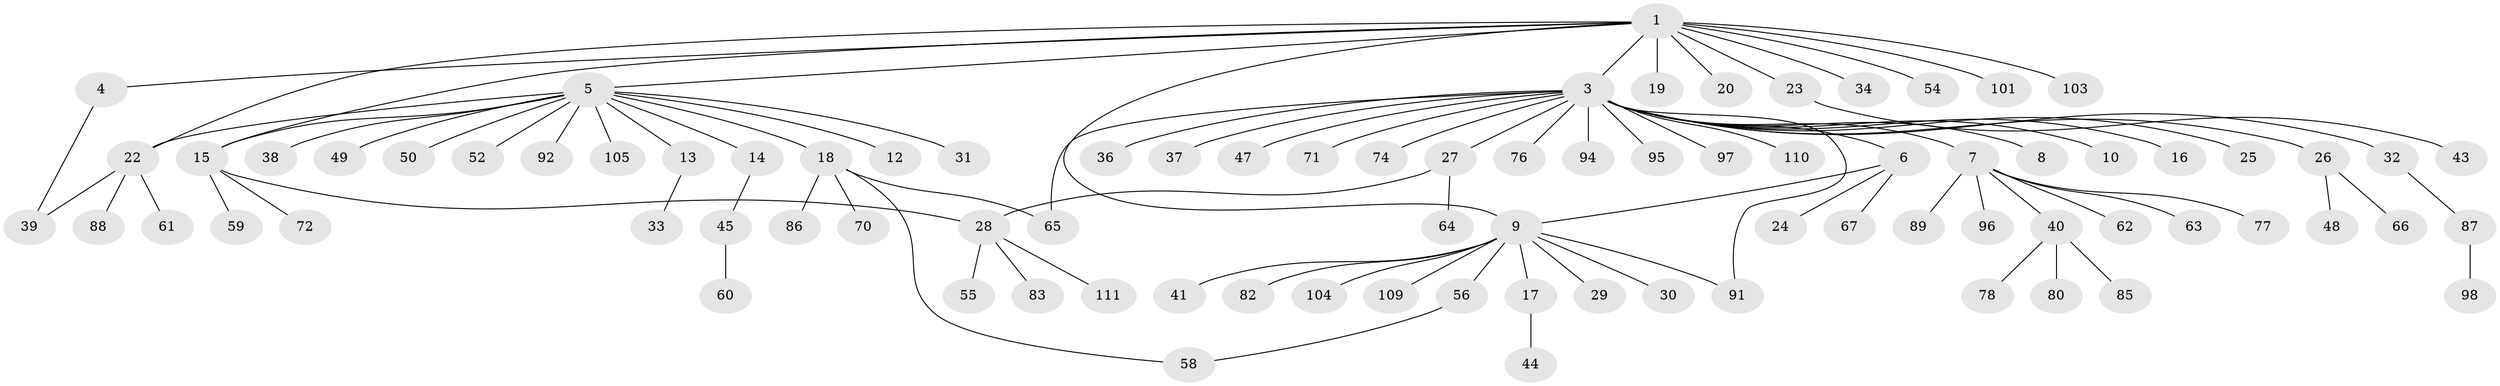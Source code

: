 // Generated by graph-tools (version 1.1) at 2025/23/03/03/25 07:23:50]
// undirected, 87 vertices, 94 edges
graph export_dot {
graph [start="1"]
  node [color=gray90,style=filled];
  1 [super="+2"];
  3 [super="+107"];
  4;
  5 [super="+73"];
  6 [super="+68"];
  7 [super="+11"];
  8;
  9 [super="+42"];
  10;
  12;
  13 [super="+46"];
  14 [super="+21"];
  15 [super="+108"];
  16;
  17;
  18 [super="+53"];
  19;
  20 [super="+69"];
  22 [super="+100"];
  23 [super="+106"];
  24;
  25 [super="+75"];
  26 [super="+81"];
  27;
  28 [super="+84"];
  29 [super="+57"];
  30;
  31;
  32 [super="+35"];
  33;
  34;
  36;
  37 [super="+90"];
  38 [super="+51"];
  39;
  40 [super="+79"];
  41;
  43;
  44;
  45;
  47;
  48;
  49;
  50;
  52;
  54;
  55;
  56;
  58 [super="+93"];
  59;
  60;
  61;
  62 [super="+99"];
  63;
  64;
  65;
  66;
  67;
  70;
  71;
  72;
  74;
  76;
  77;
  78;
  80;
  82;
  83;
  85;
  86;
  87;
  88;
  89 [super="+102"];
  91;
  92;
  94;
  95;
  96;
  97;
  98;
  101;
  103;
  104;
  105;
  109;
  110;
  111;
  1 -- 4;
  1 -- 5;
  1 -- 15;
  1 -- 20;
  1 -- 22;
  1 -- 23;
  1 -- 103;
  1 -- 34;
  1 -- 3;
  1 -- 19;
  1 -- 101;
  1 -- 54;
  1 -- 9;
  3 -- 6;
  3 -- 7;
  3 -- 8;
  3 -- 10;
  3 -- 16;
  3 -- 25;
  3 -- 26;
  3 -- 27;
  3 -- 32;
  3 -- 36;
  3 -- 37;
  3 -- 47;
  3 -- 65;
  3 -- 71;
  3 -- 74;
  3 -- 76;
  3 -- 91;
  3 -- 94;
  3 -- 95;
  3 -- 97;
  3 -- 110;
  4 -- 39;
  5 -- 12;
  5 -- 13;
  5 -- 14;
  5 -- 15;
  5 -- 18;
  5 -- 22;
  5 -- 31;
  5 -- 38;
  5 -- 49;
  5 -- 50;
  5 -- 52;
  5 -- 92;
  5 -- 105;
  6 -- 24;
  6 -- 67;
  6 -- 9;
  7 -- 40;
  7 -- 63;
  7 -- 77;
  7 -- 96;
  7 -- 89;
  7 -- 62;
  9 -- 17;
  9 -- 29;
  9 -- 30;
  9 -- 41;
  9 -- 56;
  9 -- 82;
  9 -- 91;
  9 -- 104;
  9 -- 109;
  13 -- 33;
  14 -- 45;
  15 -- 59;
  15 -- 72;
  15 -- 28;
  17 -- 44;
  18 -- 70;
  18 -- 65;
  18 -- 86;
  18 -- 58;
  22 -- 39;
  22 -- 61;
  22 -- 88;
  23 -- 43;
  26 -- 48;
  26 -- 66;
  27 -- 28;
  27 -- 64;
  28 -- 55;
  28 -- 83;
  28 -- 111;
  32 -- 87;
  40 -- 78;
  40 -- 80;
  40 -- 85;
  45 -- 60;
  56 -- 58;
  87 -- 98;
}
